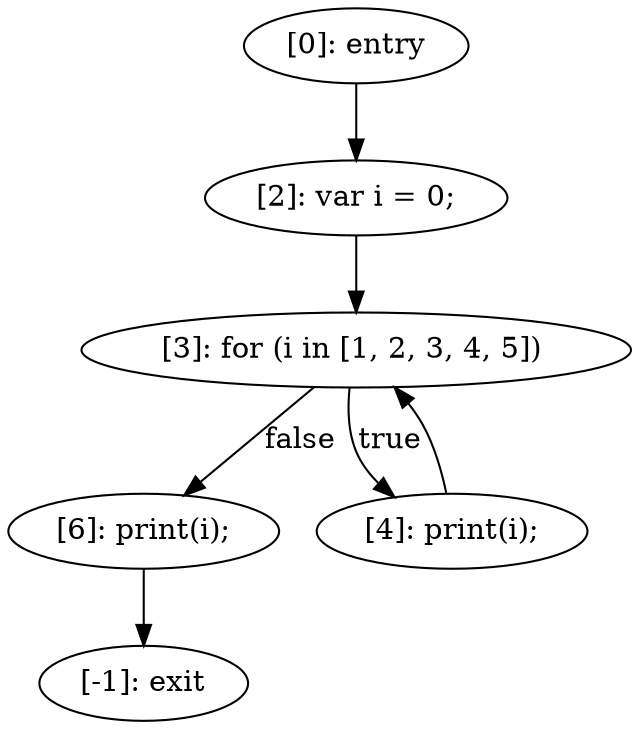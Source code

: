digraph {
"0" [label="[3]: for (i in [1, 2, 3, 4, 5]) "] 
"1" [label="[2]: var i = 0;\n"] 
"2" [label="[6]: print(i);\n"] 
"3" [label="[4]: print(i);\n"] 
"4" [label="[0]: entry"] 
"5" [label="[-1]: exit"] 
"0" -> "2" [label="false"] 
"0" -> "3" [label="true"] 
"1" -> "0" [label=""] 
"2" -> "5" [label=""] 
"3" -> "0" [label=""] 
"4" -> "1" [label=""] 
}
